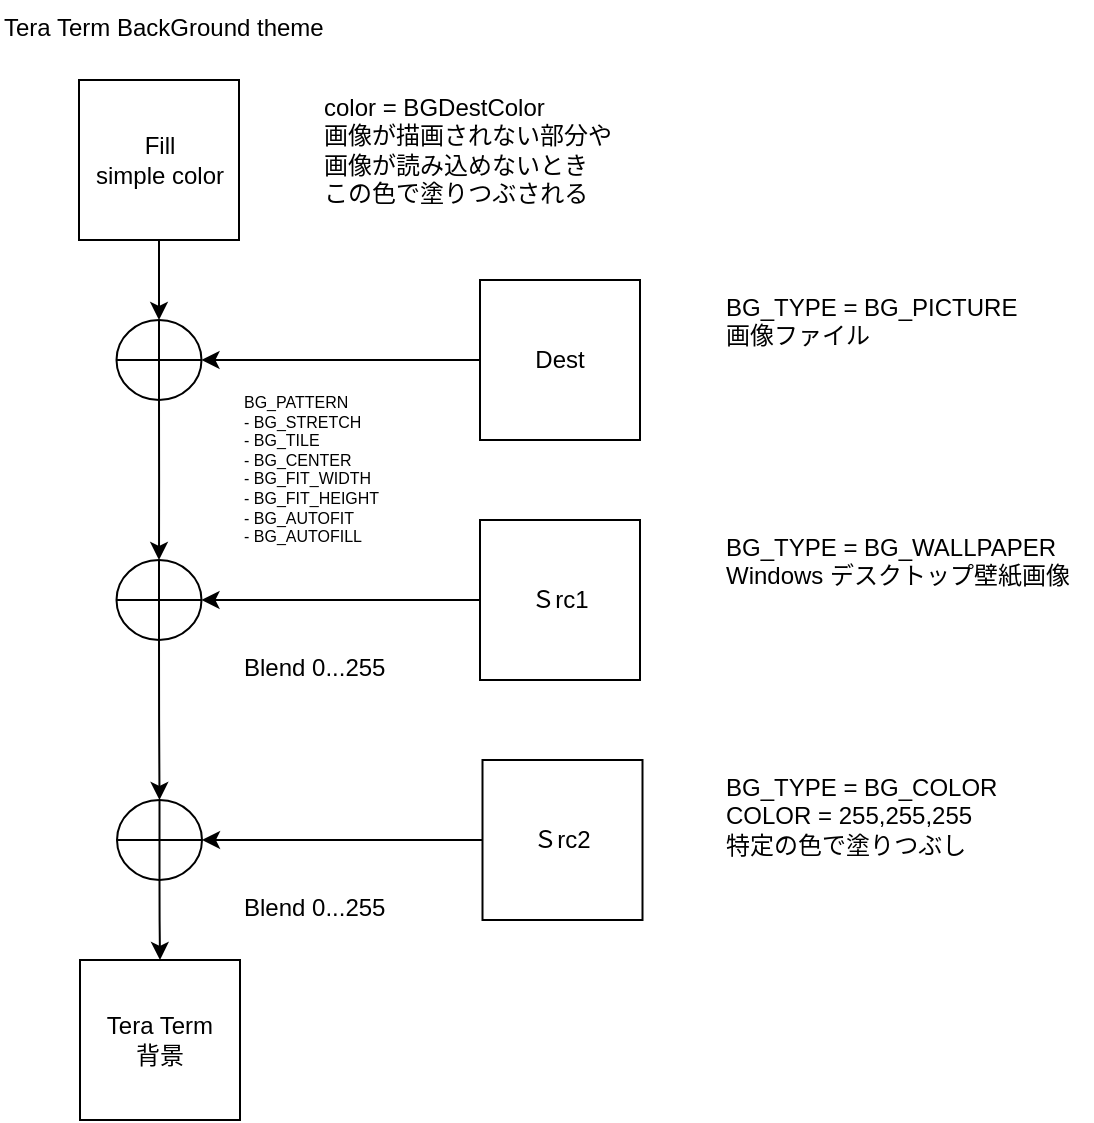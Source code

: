 <mxfile version="19.0.3" type="device" pages="2"><diagram id="xCPCMJSXKacpzAHobDEX" name="ページ1"><mxGraphModel dx="865" dy="541" grid="1" gridSize="10" guides="1" tooltips="1" connect="1" arrows="1" fold="1" page="1" pageScale="1" pageWidth="827" pageHeight="1169" math="0" shadow="0"><root><mxCell id="0"/><mxCell id="1" parent="0"/><mxCell id="uvgSJUMa_2WfwPZ1Nawx-3" style="edgeStyle=orthogonalEdgeStyle;rounded=0;orthogonalLoop=1;jettySize=auto;html=1;entryX=1;entryY=0.5;entryDx=0;entryDy=0;" parent="1" source="YCp8qD6MfjSnNDFcI7lQ-1" target="IyZBruPcs7zQbUKtON3t-2" edge="1"><mxGeometry relative="1" as="geometry"/></mxCell><mxCell id="YCp8qD6MfjSnNDFcI7lQ-1" value="Dest" style="whiteSpace=wrap;html=1;aspect=fixed;" parent="1" vertex="1"><mxGeometry x="280" y="180" width="80" height="80" as="geometry"/></mxCell><mxCell id="YCp8qD6MfjSnNDFcI7lQ-8" style="edgeStyle=orthogonalEdgeStyle;rounded=0;orthogonalLoop=1;jettySize=auto;html=1;entryX=1;entryY=0.5;entryDx=0;entryDy=0;exitX=0;exitY=0.5;exitDx=0;exitDy=0;" parent="1" source="YCp8qD6MfjSnNDFcI7lQ-2" target="YCp8qD6MfjSnNDFcI7lQ-9" edge="1"><mxGeometry relative="1" as="geometry"><mxPoint x="460" y="150" as="targetPoint"/></mxGeometry></mxCell><mxCell id="YCp8qD6MfjSnNDFcI7lQ-2" value="Ｓrc2" style="whiteSpace=wrap;html=1;aspect=fixed;" parent="1" vertex="1"><mxGeometry x="281.25" y="420" width="80" height="80" as="geometry"/></mxCell><mxCell id="YCp8qD6MfjSnNDFcI7lQ-10" style="edgeStyle=orthogonalEdgeStyle;rounded=0;orthogonalLoop=1;jettySize=auto;html=1;entryX=1;entryY=0.5;entryDx=0;entryDy=0;exitX=0;exitY=0.5;exitDx=0;exitDy=0;" parent="1" source="YCp8qD6MfjSnNDFcI7lQ-3" target="f7ksMPwBRNf3WQ-3PaxE-1" edge="1"><mxGeometry relative="1" as="geometry"><Array as="points"/></mxGeometry></mxCell><mxCell id="YCp8qD6MfjSnNDFcI7lQ-3" value="Ｓrc1" style="whiteSpace=wrap;html=1;aspect=fixed;" parent="1" vertex="1"><mxGeometry x="280" y="300" width="80" height="80" as="geometry"/></mxCell><mxCell id="YCp8qD6MfjSnNDFcI7lQ-4" value="Tera Term&lt;br&gt;背景" style="whiteSpace=wrap;html=1;aspect=fixed;" parent="1" vertex="1"><mxGeometry x="80" y="520" width="80" height="80" as="geometry"/></mxCell><mxCell id="YCp8qD6MfjSnNDFcI7lQ-11" style="edgeStyle=orthogonalEdgeStyle;rounded=0;orthogonalLoop=1;jettySize=auto;html=1;entryX=0.5;entryY=0;entryDx=0;entryDy=0;exitX=0.5;exitY=1;exitDx=0;exitDy=0;startArrow=none;" parent="1" source="YCp8qD6MfjSnNDFcI7lQ-9" target="YCp8qD6MfjSnNDFcI7lQ-4" edge="1"><mxGeometry relative="1" as="geometry"/></mxCell><mxCell id="YCp8qD6MfjSnNDFcI7lQ-12" value="Blend 0...255" style="text;html=1;strokeColor=none;fillColor=none;align=left;verticalAlign=top;whiteSpace=wrap;rounded=0;" parent="1" vertex="1"><mxGeometry x="160" y="360" width="110" height="30" as="geometry"/></mxCell><mxCell id="uvgSJUMa_2WfwPZ1Nawx-2" style="edgeStyle=orthogonalEdgeStyle;rounded=0;orthogonalLoop=1;jettySize=auto;html=1;entryX=0.5;entryY=0;entryDx=0;entryDy=0;" parent="1" source="f7ksMPwBRNf3WQ-3PaxE-1" target="YCp8qD6MfjSnNDFcI7lQ-9" edge="1"><mxGeometry relative="1" as="geometry"/></mxCell><mxCell id="f7ksMPwBRNf3WQ-3PaxE-1" value="" style="shape=orEllipse;perimeter=ellipsePerimeter;whiteSpace=wrap;html=1;backgroundOutline=1;" parent="1" vertex="1"><mxGeometry x="98.25" y="320" width="42.5" height="40" as="geometry"/></mxCell><mxCell id="f7ksMPwBRNf3WQ-3PaxE-5" value="&lt;div&gt;&lt;div&gt;BG_TYPE = BG_COLOR&lt;/div&gt;&lt;div&gt;COLOR = 255,255,255&lt;br&gt;特定の色で塗りつぶし&lt;/div&gt;&lt;/div&gt;" style="text;html=1;strokeColor=none;fillColor=none;align=left;verticalAlign=top;whiteSpace=wrap;rounded=0;" parent="1" vertex="1"><mxGeometry x="401.25" y="420" width="160" height="40" as="geometry"/></mxCell><mxCell id="f7ksMPwBRNf3WQ-3PaxE-6" value="&lt;div&gt;BG_TYPE = BG_WALLPAPER&lt;br&gt;Windows デスクトップ壁紙画像&lt;/div&gt;" style="text;html=1;strokeColor=none;fillColor=none;align=left;verticalAlign=top;whiteSpace=wrap;rounded=0;" parent="1" vertex="1"><mxGeometry x="401" y="300" width="185" height="40" as="geometry"/></mxCell><mxCell id="YCp8qD6MfjSnNDFcI7lQ-9" value="" style="shape=orEllipse;perimeter=ellipsePerimeter;whiteSpace=wrap;html=1;backgroundOutline=1;" parent="1" vertex="1"><mxGeometry x="98.5" y="440" width="42.5" height="40" as="geometry"/></mxCell><mxCell id="uvgSJUMa_2WfwPZ1Nawx-5" value="&lt;div&gt;BG_TYPE = BG_PICTURE&lt;br&gt;画像ファイル&lt;/div&gt;" style="text;html=1;strokeColor=none;fillColor=none;align=left;verticalAlign=top;whiteSpace=wrap;rounded=0;" parent="1" vertex="1"><mxGeometry x="401" y="180" width="185" height="40" as="geometry"/></mxCell><mxCell id="uvgSJUMa_2WfwPZ1Nawx-8" value="Blend 0...255" style="text;html=1;strokeColor=none;fillColor=none;align=left;verticalAlign=top;whiteSpace=wrap;rounded=0;" parent="1" vertex="1"><mxGeometry x="160" y="480" width="110" height="30" as="geometry"/></mxCell><mxCell id="ClbCstQ7XfK_GKgMQLfn-3" value="&lt;span&gt;Tera Term BackGround theme&lt;/span&gt;" style="text;html=1;strokeColor=none;fillColor=none;align=left;verticalAlign=top;whiteSpace=wrap;rounded=0;" parent="1" vertex="1"><mxGeometry x="40" y="40" width="180" height="30" as="geometry"/></mxCell><mxCell id="l_UEYWfgYzl2yXhFJtqA-1" value="&lt;div style=&quot;font-size: 8px;&quot;&gt;&lt;div style=&quot;font-size: 8px;&quot;&gt;BG_PATTERN&lt;/div&gt;&lt;div style=&quot;font-size: 8px;&quot;&gt;- BG_STRETCH&lt;/div&gt;&lt;div style=&quot;font-size: 8px;&quot;&gt;- BG_TILE&lt;/div&gt;&lt;div style=&quot;font-size: 8px;&quot;&gt;- BG_CENTER&lt;/div&gt;&lt;div style=&quot;font-size: 8px;&quot;&gt;- BG_FIT_WIDTH&lt;/div&gt;&lt;div style=&quot;font-size: 8px;&quot;&gt;- BG_FIT_HEIGHT&lt;/div&gt;&lt;div style=&quot;font-size: 8px;&quot;&gt;- BG_AUTOFIT&lt;/div&gt;&lt;div style=&quot;font-size: 8px;&quot;&gt;- BG_AUTOFILL&lt;/div&gt;&lt;/div&gt;&lt;div style=&quot;font-size: 8px;&quot;&gt;&lt;br style=&quot;font-size: 8px;&quot;&gt;&lt;/div&gt;" style="text;html=1;strokeColor=none;fillColor=none;align=left;verticalAlign=top;whiteSpace=wrap;rounded=0;fontSize=8;" parent="1" vertex="1"><mxGeometry x="159.5" y="230" width="86" height="90" as="geometry"/></mxCell><mxCell id="IyZBruPcs7zQbUKtON3t-4" style="edgeStyle=orthogonalEdgeStyle;rounded=0;orthogonalLoop=1;jettySize=auto;html=1;entryX=0.5;entryY=0;entryDx=0;entryDy=0;" edge="1" parent="1" source="IyZBruPcs7zQbUKtON3t-1" target="IyZBruPcs7zQbUKtON3t-2"><mxGeometry relative="1" as="geometry"/></mxCell><mxCell id="IyZBruPcs7zQbUKtON3t-1" value="Fill&lt;br&gt;simple color" style="whiteSpace=wrap;html=1;aspect=fixed;" vertex="1" parent="1"><mxGeometry x="79.5" y="80" width="80" height="80" as="geometry"/></mxCell><mxCell id="IyZBruPcs7zQbUKtON3t-3" style="edgeStyle=orthogonalEdgeStyle;rounded=0;orthogonalLoop=1;jettySize=auto;html=1;entryX=0.5;entryY=0;entryDx=0;entryDy=0;" edge="1" parent="1" source="IyZBruPcs7zQbUKtON3t-2" target="f7ksMPwBRNf3WQ-3PaxE-1"><mxGeometry relative="1" as="geometry"/></mxCell><mxCell id="IyZBruPcs7zQbUKtON3t-2" value="" style="shape=orEllipse;perimeter=ellipsePerimeter;whiteSpace=wrap;html=1;backgroundOutline=1;" vertex="1" parent="1"><mxGeometry x="98.25" y="200" width="42.5" height="40" as="geometry"/></mxCell><mxCell id="IyZBruPcs7zQbUKtON3t-5" value="color = BGDestColor&lt;br&gt;画像が描画されない部分や&lt;br&gt;画像が読み込めないとき&lt;br&gt;この色で塗りつぶされる" style="text;html=1;strokeColor=none;fillColor=none;align=left;verticalAlign=top;whiteSpace=wrap;rounded=0;" vertex="1" parent="1"><mxGeometry x="200" y="80" width="170" height="80" as="geometry"/></mxCell></root></mxGraphModel></diagram><diagram id="AihoC8WUte3H0u6nuhYU" name="ページ2"><mxGraphModel dx="1102" dy="1025" grid="1" gridSize="10" guides="1" tooltips="1" connect="1" arrows="1" fold="1" page="1" pageScale="1" pageWidth="1169" pageHeight="827" math="0" shadow="0"><root><mxCell id="0"/><mxCell id="1" parent="0"/><mxCell id="HIfgDtrH9DuO6gGz7K---1" value="&lt;div&gt;BG_TYPE&lt;/div&gt;&lt;div&gt;- BG_COLOR&lt;/div&gt;&lt;div&gt;- BG_PICTURE&lt;/div&gt;&lt;div&gt;- BG_WALLPAPER&lt;/div&gt;&lt;div&gt;&lt;br&gt;&lt;/div&gt;" style="text;html=1;strokeColor=none;fillColor=none;align=left;verticalAlign=top;whiteSpace=wrap;rounded=0;" vertex="1" parent="1"><mxGeometry x="130" y="130" width="115" height="110" as="geometry"/></mxCell></root></mxGraphModel></diagram></mxfile>
